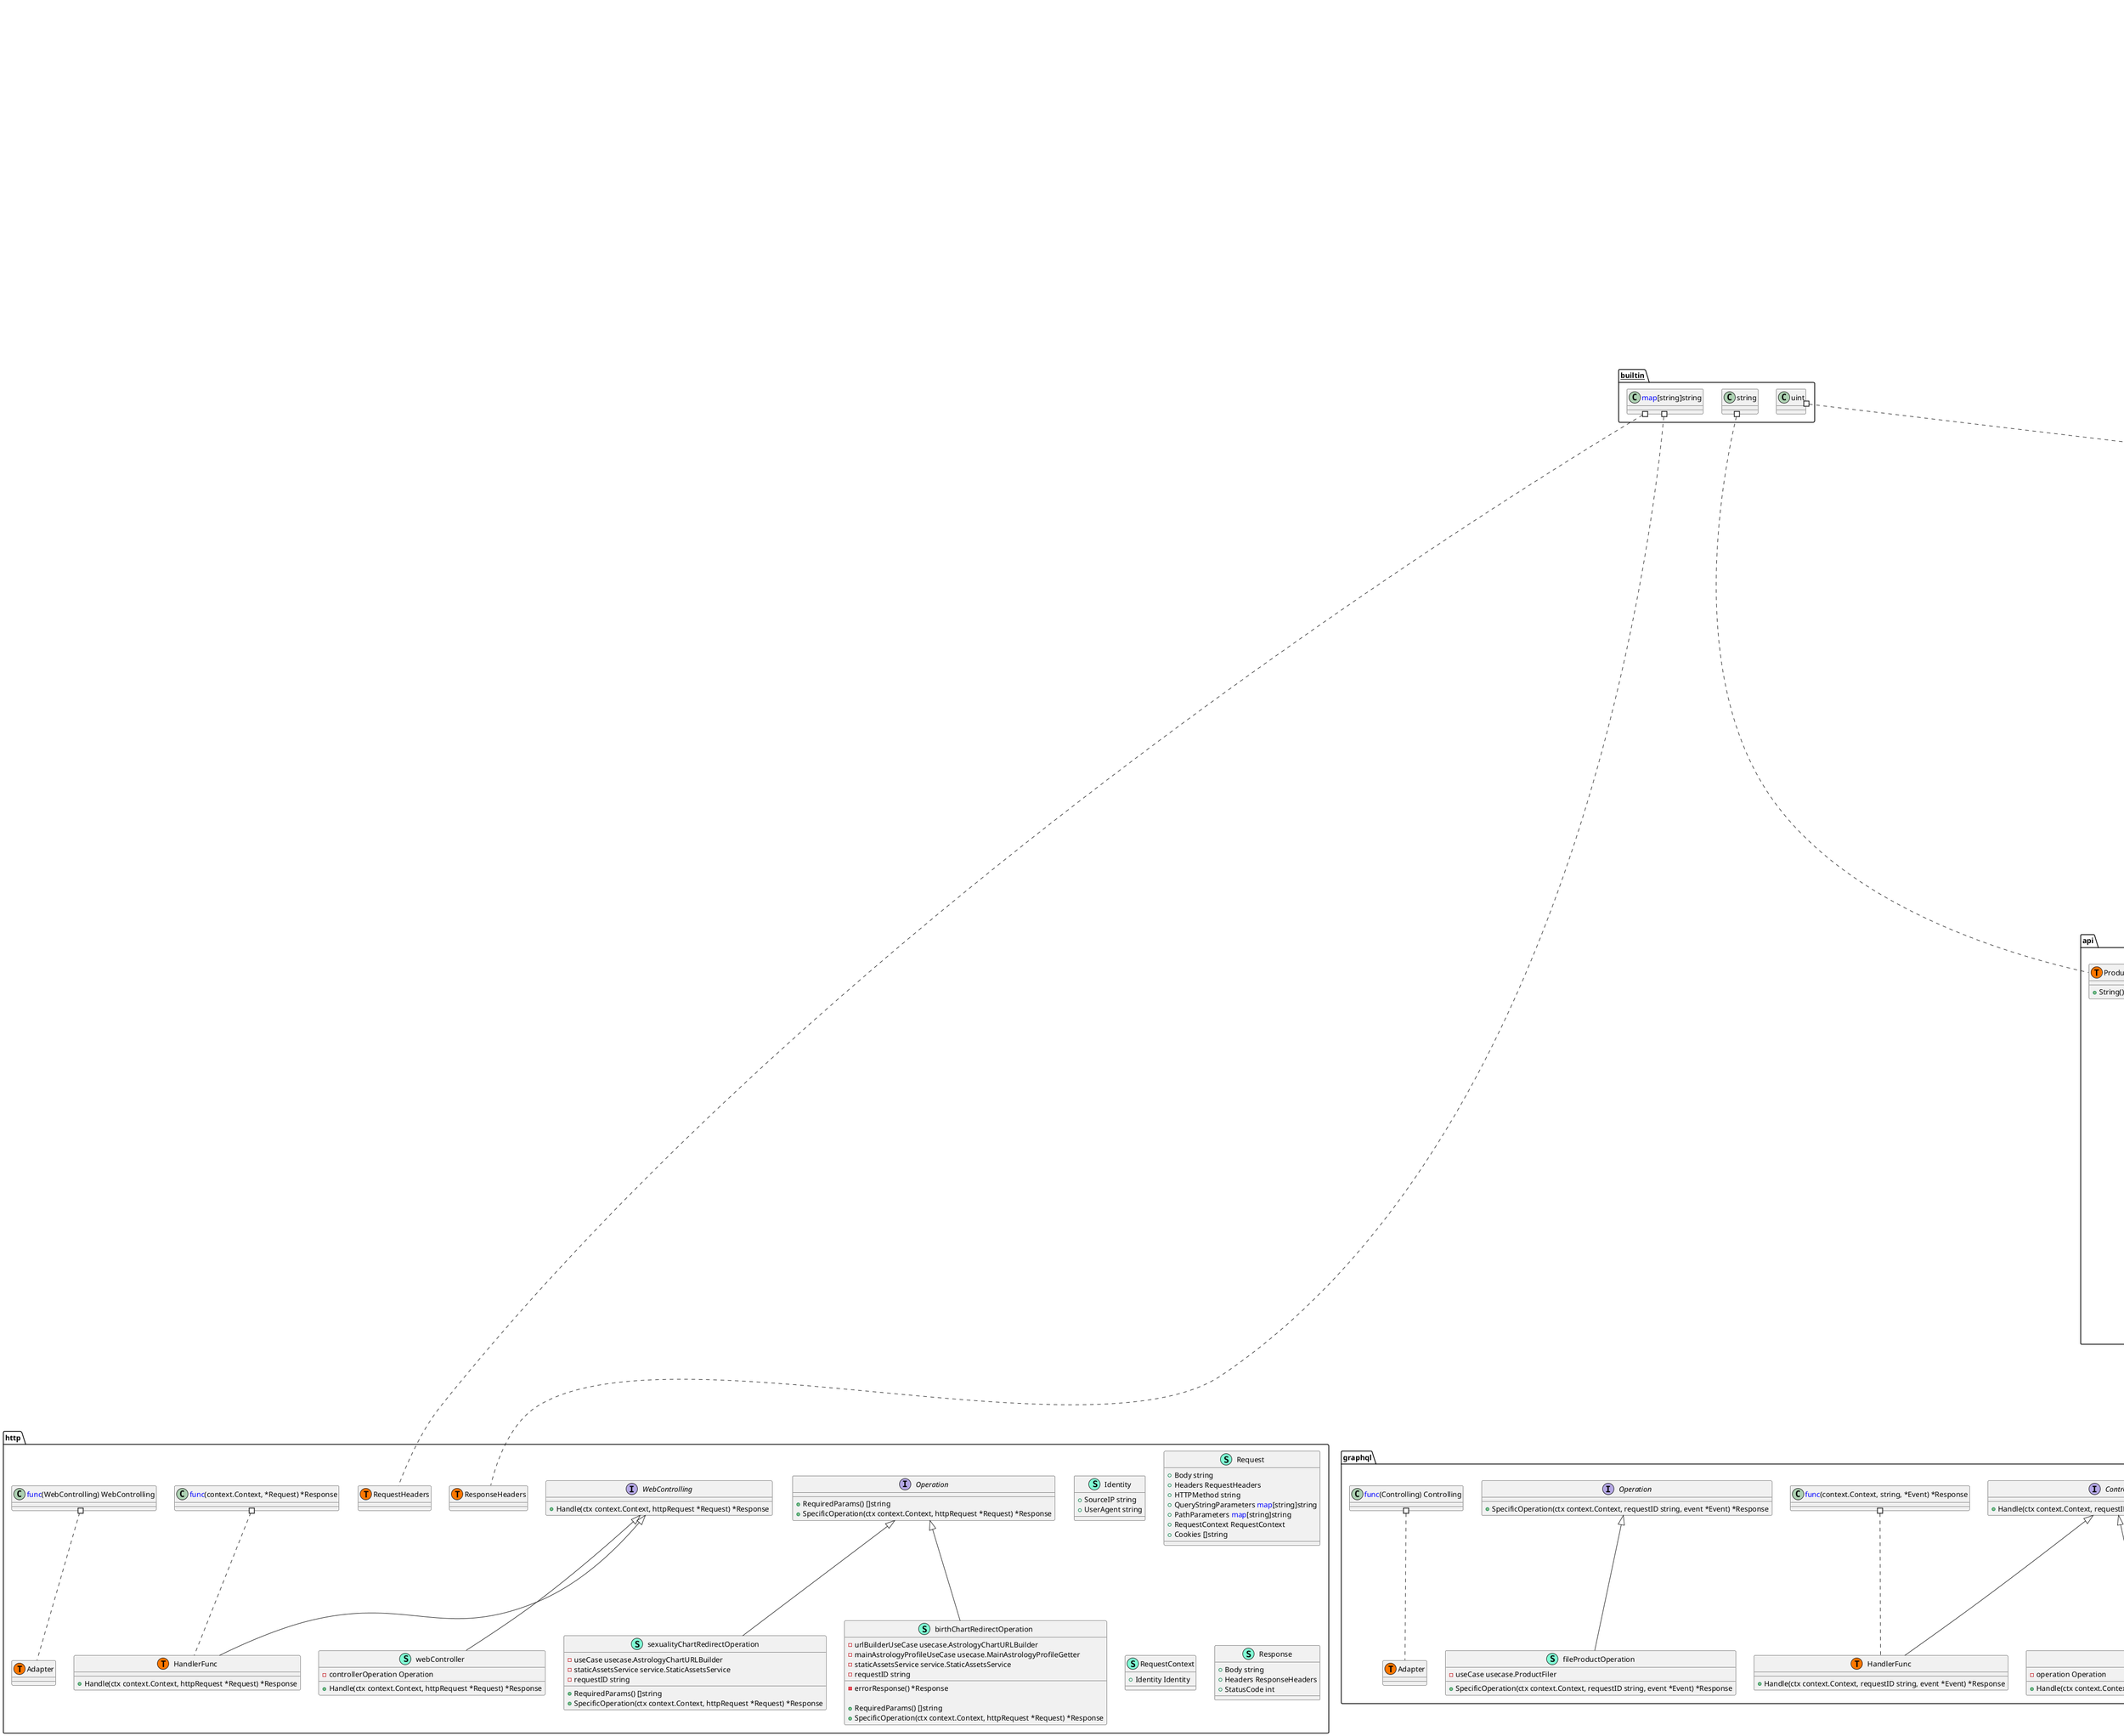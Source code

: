 @startuml
namespace api {
    class Error << (S,Aquamarine) >> {
        + Code *string
        + Message *string

    }
    class Product << (S,Aquamarine) >> {
        + ID uint
        + Name string
        + Abbreviation string

    }
    class ProductAbbreviation << (S,Aquamarine) >> {
        + String() string

    }
    class ProductResponse << (S,Aquamarine) >> {
        + List []Product
        + Error Error

    }
    class UserProduct << (S,Aquamarine) >> {
        + ID uint
        + Name string
        + Abbreviation string
        + CreatedAt time.Time
        + ExpireAt *time.Time
        + EndingAt *time.Time
        + Code string
        + Mini bool

    }
    class UserProductResponse << (S,Aquamarine) >> {
        + List []UserProduct
        + Error Error

    }
    class api.ProductAbbreviation << (T, #FF7700) >>  {
    }
}


namespace caching {
    interface Service  {
        + Get(ctx context.Context, key string) (*string, error)
        + Set(ctx context.Context, key string, value string, ttl time.Duration) error
        + Delete(ctx context.Context, key string) error
        + DeleteMany(ctx context.Context, pattern string) error

    }
}


namespace crosscut {
    interface Config  {
        + UserProductsDBSecretParameter() string
        + UserProductsDBUser() string
        + UserProductsDBName() string
        + UserProductsDBHostReader() string
        + UserProductsDBHostWriter() string
        + UserProductsDBPort() string
        + PortalDBPasswordParameter() string
        + PortalDBUser() string
        + PortalDBName() string
        + PortalDBHostReader() string
        + PortalDBHostWriter() string
        + PortalDBPort() string
        + CypherKeyParameter() string
        + Stage() string
        + RedisEndpoint() string
        + RedisDatabase() int
        + SuggestionsCacheKey(userID uint64) string
        + ExpiredProductsMiniCacheKey(userID uint64) string
        + ExpiredProductsCompleteCacheKey(userID uint64) string
        + EndingProductsMiniCacheKey(userID uint64) string
        + EndingProductsCompleteCacheKey(userID uint64) string
        + UsedProductsCacheKeyTemplate() string
        + UsedProductsMiniCacheKey(userID uint64, profileID uint64, productIDs []uint) string
        + UsedProductsCompleteCacheKey(userID uint64, profileID uint64, productIDs []uint) string
        + LatestProductsCacheKeyTemplate() string
        + LatestProductsCacheKey(userID uint64, limit uint) string
        + AstrologyChartCacheKey(userID uint64, birthDateID string, latitude string, longitude string, productKey string) string
        + ClientTTL() time.Duration
        + ProductResultCacheKey(ID uint64, productType uint8) string
        + EndOfDayTTL() time.Duration
        + SevenDaysTTL() time.Duration

    }
    class Params << (S,Aquamarine) >> {
        + CypherKeyParameter string
        + UserProductsDBHostReader string
        + UserProductsDBHostWriter string
        + UserProductsDBName string
        + UserProductsDBSecretParameter string
        + UserProductsDBPort string
        + UserProductsDBUser string
        + PortalDBHostReader string
        + PortalDBHostWriter string
        + PortalDBName string
        + PortalDBPasswordParameter string
        + PortalDBPort string
        + PortalDBUser string
        + Stage string
        + RedisEndpoint string
        + RedisDatabase string

    }
    class config << (S,Aquamarine) >> {
        - params *Params

        + UserProductsDBSecretParameter() string
        + UserProductsDBUser() string
        + UserProductsDBName() string
        + UserProductsDBHostReader() string
        + UserProductsDBHostWriter() string
        + UserProductsDBPort() string
        + PortalDBPasswordParameter() string
        + PortalDBUser() string
        + PortalDBName() string
        + PortalDBHostReader() string
        + PortalDBHostWriter() string
        + PortalDBPort() string
        + CypherKeyParameter() string
        + Stage() string
        + RedisEndpoint() string
        + RedisDatabase() int
        + SuggestionsCacheKey(userID uint64) string
        + ExpiredProductsMiniCacheKey(userID uint64) string
        + ExpiredProductsCompleteCacheKey(userID uint64) string
        + EndingProductsMiniCacheKey(userID uint64) string
        + EndingProductsCompleteCacheKey(userID uint64) string
        + SevenDaysTTL() time.Duration
        + UsedProductsCacheKeyTemplate() string
        + UsedProductsMiniCacheKey(userID uint64, profileID uint64, productIDs []uint) string
        + UsedProductsCompleteCacheKey(userID uint64, profileID uint64, productIDs []uint) string
        + LatestProductsCacheKeyTemplate() string
        + LatestProductsCacheKey(userID uint64, limit uint) string
        + AstrologyChartCacheKey(userID uint64, birthDateID string, latitude string, longitude string, productKey string) string
        + ClientTTL() time.Duration
        + ProductResultCacheKey(id uint64, productType uint8) string
        + EndOfDayTTL() time.Duration

    }
}

"crosscut.Config" <|-- "crosscut.config"

namespace entity {
    class UserProductRuleTypeComplete << (S,Aquamarine) >> {
        + Type() uint8

    }
    class UserProductRuleTypeMini << (S,Aquamarine) >> {
        + Type() uint8

    }
    interface UserProductRulerType  {
        + Type() uint8

    }
}

"entity.UserProductRulerType" <|-- "entity.UserProductRuleTypeComplete"
"entity.UserProductRulerType" <|-- "entity.UserProductRuleTypeMini"

namespace external {
    class MySQLParams << (S,Aquamarine) >> {
        + Host string
        + Port string
        + User string
        + Password string
        + Database string

    }
    class MySQLPool << (S,Aquamarine) >> {
        - params *MySQLParams

        + GetPool() (*sql.DB, error)

    }
    class PostgresParams << (S,Aquamarine) >> {
        + Host string
        + Port string
        + User string
        + Password string
        + Database string

    }
    class PostgresPool << (S,Aquamarine) >> {
        - params *PostgresParams

        + GetPool() (*sql.DB, error)

    }
    class awsEventBridgeEventService << (S,Aquamarine) >> {
        - client *eventbridge.Client
        - eventBus string

        + NotifyProductFiled(ctx context.Context, userID uint64, code string) error

    }
    class awsLibParametersService << (S,Aquamarine) >> {
        - client *ssm.Client

        + GetParameter(name string, withDecryption bool) (string, error)

    }
    class birthDateIDService << (S,Aquamarine) >> {
        + Parse(birthDateID string) (time.Time, error)
        + Build(birthDateTime time.Time, hasBirthTime bool) (string, error)

    }
    class cypherCryptoService << (S,Aquamarine) >> {
        - cypher cypher.Cypher

        + Encrypt(value string) (string, error)
        + Decrypt(value string) (string, error)

    }
    class logrusLoggingService << (S,Aquamarine) >> {
        - entry *logrus.Entry

        + WithFields(fields logging.Fields) logging.Service
        + WithError(err error) logging.Service
        + Debug(args ...any) 
        + Info(args ...any) 
        + Warn(args ...any) 
        + Error(args ...any) 
        + Fatal(args ...any) 
        + Panic(args ...any) 

    }
    class mySQLAstrologyProfileRepository << (S,Aquamarine) >> {
        - config crosscut.Config
        - dbReader *sql.DB
        - dbWriter *sql.DB

        - getAstrologyProfile(ctx context.Context, userID uint64, profileType uint8) (*usecase.AstrologyProfileDTO, error)

        + GetMainAstrologyProfile(ctx context.Context, userID uint64) (*usecase.AstrologyProfileDTO, error)

    }
    class mySQLAstrologyRepository << (S,Aquamarine) >> {
        - config crosscut.Config
        - dbReader *sql.DB
        - dbWriter *sql.DB

        - getSexualityChart(ctx context.Context, param usecase.AstrologyChartDTO) (usecase.UserProductAllFieldsDTO, error)
        - getBirthChart(ctx context.Context, param usecase.AstrologyChartDTO) (usecase.UserProductAllFieldsDTO, error)
        - getUserProductData(ctx context.Context, query string, param usecase.AstrologyChartDTO) (usecase.UserProductAllFieldsDTO, error)

        + GetChart(ctx context.Context, param usecase.AstrologyChartDTO) (usecase.UserProductAllFieldsDTO, error)

    }
    class mysqlGeneratedProductRepository << (S,Aquamarine) >> {
        - dbReader *sql.DB
        - dbWriter *sql.DB

        + ToFile(ctx context.Context, userID uint64, code string) error
        + FindByCode(ctx context.Context, code string) (*usecase.GeneratedProductDTO, error)

    }
    class postgresUserProductRepository << (S,Aquamarine) >> {
        - config crosscut.Config
        - dbReader *sql.DB
        - dbWriter *sql.DB

        - expiredProducts(ctx context.Context, userID uint64, mini bool) ([]usecase.UserProductDTO, error)
        - endingProducts(ctx context.Context, userID uint64, mini bool) ([]usecase.UserProductDTO, error)
        - usedProducts(ctx context.Context, userID uint64, profileID uint64, productIDs []uint, mini bool) ([]usecase.UserProductDTO, error)

        + UsedProducts(ctx context.Context, userID uint64) ([]uint, error)
        + ExpiredProductsMini(ctx context.Context, userID uint64) ([]usecase.UserProductDTO, error)
        + ExpiredProductsComplete(ctx context.Context, userID uint64) ([]usecase.UserProductDTO, error)
        + EndingProductsMini(ctx context.Context, userID uint64) ([]usecase.UserProductDTO, error)
        + EndingProductsComplete(ctx context.Context, userID uint64) ([]usecase.UserProductDTO, error)
        + UsedProductsMini(ctx context.Context, userID uint64, profileID uint64, productIDs []uint) ([]usecase.UserProductDTO, error)
        + UsedProductsComplete(ctx context.Context, userID uint64, profileID uint64, productIDs []uint) ([]usecase.UserProductDTO, error)
        + LatestProducts(ctx context.Context, userID uint64, limit uint) ([]usecase.UserProductDTO, error)
        + Save(ctx context.Context, product usecase.UserProductAllFieldsDTO) (usecase.UserProductAllFieldsDTO, error)

    }
    class productAdapterService << (S,Aquamarine) >> {
        - mapProduct <font color=blue>map</font>[int]usecase.ProductTranslatedDTO
        - mapAbbreviation <font color=blue>map</font>[string]int

        + FromUserProduct(p usecase.UserProductDTO) usecase.UserProductResultDTO
        + FromID(p uint) usecase.ProductResultDTO
        + FromAbbreviation(a string) usecase.UserProductResultDTO
        + FromEventDetail(d usecase.UserProductEventDetail) usecase.UserProductAllFieldsDTO

    }
    class redisCachingService << (S,Aquamarine) >> {
        - config crosscut.Config
        - client rueidis.Client
        - syncTimeout time.Duration
        - asyncTimeout time.Duration

        + Get(ctx context.Context, key string) (*string, error)
        + Set(ctx context.Context, key string, value string, ttl time.Duration) error
        + Delete(ctx context.Context, key string) error
        + DeleteMany(ctx context.Context, pattern string) error

    }
    class siteIDTranslatorService << (S,Aquamarine) >> {
        - siteMap <font color=blue>map</font>[usecase.SiteID]usecase.SiteDTO

        + Translate(siteID usecase.SiteID) (usecase.SiteDTO, error)

    }
    class staticAssetsService << (S,Aquamarine) >> {
        - basePath string

        + ErrorHTML() (string, error)

    }
    class userDecodingService << (S,Aquamarine) >> {
        - client service.Crypto

        + Decode(ctx context.Context, userCode string) (uint64, uint8, error)

    }
}

"usecase.EventService" <|-- "external.awsEventBridgeEventService"
"service.Parameters" <|-- "external.awsLibParametersService"
"usecase.BirthDateIDService" <|-- "external.birthDateIDService"
"service.Crypto" <|-- "external.cypherCryptoService"
"usecase.AstrologyProfileRepository" <|-- "external.mySQLAstrologyProfileRepository"
"usecase.AstrologyRepository" <|-- "external.mySQLAstrologyRepository"
"usecase.GeneratedProductRepository" <|-- "external.mysqlGeneratedProductRepository"
"usecase.UserProductRepository" <|-- "external.postgresUserProductRepository"
"usecase.ProductAdapterService" <|-- "external.productAdapterService"
"caching.Service" <|-- "external.redisCachingService"
"usecase.SiteIDTranslatorService" <|-- "external.siteIDTranslatorService"
"service.StaticAssetsService" <|-- "external.staticAssetsService"
"service.UserDecoding" <|-- "external.userDecodingService"

namespace factory {
    class secret << (S,Aquamarine) >> {
        + User string
        + Password string

    }
}


namespace graphql {
    interface Controlling  {
        + Handle(ctx context.Context, requestID string, event *Event) *Response

    }
    class Error << (S,Aquamarine) >> {
        + Code string
        + Message string
        + RequestID string

    }
    class Event << (S,Aquamarine) >> {
        + Arguments <font color=blue>map</font>[string]any
        + Identity <font color=blue>map</font>[string]any

    }
    class HandlerFunc << (S,Aquamarine) >> {
        + Handle(ctx context.Context, requestID string, event *Event) *Response

    }
    interface Operation  {
        + SpecificOperation(ctx context.Context, requestID string, event *Event) *Response

    }
    class Response << (S,Aquamarine) >> {
        + Result any
        + Error *Error

    }
    class controller << (S,Aquamarine) >> {
        - operation Operation

        + Handle(ctx context.Context, requestID string, event *Event) *Response

    }
    class fileProductOperation << (S,Aquamarine) >> {
        - useCase usecase.ProductFiler

        + SpecificOperation(ctx context.Context, requestID string, event *Event) *Response

    }
    class graphql.Adapter << (T, #FF7700) >>  {
    }
    class graphql.HandlerFunc << (T, #FF7700) >>  {
    }
    class "<font color=blue>func</font>(context.Context, string, *Event) *Response" as fontcolorbluefuncfontcontextContextstringEventResponse {
        'This class was created so that we can correctly have an alias pointing to this name. Since it contains dots that can break namespaces
    }
}

"graphql.Controlling" <|-- "graphql.HandlerFunc"
"graphql.Controlling" <|-- "graphql.controller"
"graphql.Operation" <|-- "graphql.fileProductOperation"

namespace http {
    class HandlerFunc << (S,Aquamarine) >> {
        + Handle(ctx context.Context, httpRequest *Request) *Response

    }
    class Identity << (S,Aquamarine) >> {
        + SourceIP string
        + UserAgent string

    }
    interface Operation  {
        + RequiredParams() []string
        + SpecificOperation(ctx context.Context, httpRequest *Request) *Response

    }
    class Request << (S,Aquamarine) >> {
        + Body string
        + Headers RequestHeaders
        + HTTPMethod string
        + QueryStringParameters <font color=blue>map</font>[string]string
        + PathParameters <font color=blue>map</font>[string]string
        + RequestContext RequestContext
        + Cookies []string

    }
    class RequestContext << (S,Aquamarine) >> {
        + Identity Identity

    }
    class Response << (S,Aquamarine) >> {
        + Body string
        + Headers ResponseHeaders
        + StatusCode int

    }
    interface WebControlling  {
        + Handle(ctx context.Context, httpRequest *Request) *Response

    }
    class birthChartRedirectOperation << (S,Aquamarine) >> {
        - urlBuilderUseCase usecase.AstrologyChartURLBuilder
        - mainAstrologyProfileUseCase usecase.MainAstrologyProfileGetter
        - staticAssetsService service.StaticAssetsService
        - requestID string

        - errorResponse() *Response

        + RequiredParams() []string
        + SpecificOperation(ctx context.Context, httpRequest *Request) *Response

    }
    class http.Adapter << (T, #FF7700) >>  {
    }
    class http.HandlerFunc << (T, #FF7700) >>  {
    }
    class http.RequestHeaders << (T, #FF7700) >>  {
    }
    class http.ResponseHeaders << (T, #FF7700) >>  {
    }
    class sexualityChartRedirectOperation << (S,Aquamarine) >> {
        - useCase usecase.AstrologyChartURLBuilder
        - staticAssetsService service.StaticAssetsService
        - requestID string

        + RequiredParams() []string
        + SpecificOperation(ctx context.Context, httpRequest *Request) *Response

    }
    class webController << (S,Aquamarine) >> {
        - controllerOperation Operation

        + Handle(ctx context.Context, httpRequest *Request) *Response

    }
    class "<font color=blue>func</font>(context.Context, *Request) *Response" as fontcolorbluefuncfontcontextContextRequestResponse {
        'This class was created so that we can correctly have an alias pointing to this name. Since it contains dots that can break namespaces
    }
}

"http.WebControlling" <|-- "http.HandlerFunc"
"http.Operation" <|-- "http.birthChartRedirectOperation"
"http.Operation" <|-- "http.sexualityChartRedirectOperation"
"http.WebControlling" <|-- "http.webController"

namespace lambda {
    class logData << (S,Aquamarine) >> {
        + Level string
        + Msg string
        + RequestID string
        + Time string
        + Stack string

    }
}


namespace logging {
    interface Service  {
        + WithError(err error) Service
        + WithFields(fields Fields) Service
        + Debug(args ...any) 
        + Info(args ...any) 
        + Warn(args ...any) 
        + Error(args ...any) 
        + Fatal(args ...any) 
        + Panic(args ...any) 

    }
    class logging.Fields << (T, #FF7700) >>  {
    }
}


namespace main {
    class Event << (S,Aquamarine) >> {
        + Identity <font color=blue>struct</font>{<font color=blue>struct</font>{string}}
        + Identity <font color=blue>struct</font>{<font color=blue>struct</font>{string}}
        + Identity <font color=blue>struct</font>{<font color=blue>struct</font>{string}}
        + Identity <font color=blue>struct</font>{<font color=blue>struct</font>{string}}
        + Detail <font color=blue>struct</font>{uint64}
        + Arguments <font color=blue>struct</font>{uint}
        + Identity <font color=blue>struct</font>{<font color=blue>struct</font>{string}}
        + Arguments <font color=blue>struct</font>{uint}
        + Identity <font color=blue>struct</font>{<font color=blue>struct</font>{string}}
        + Arguments <font color=blue>struct</font>{[]api.ProductAbbreviation, uint64}
        + Identity <font color=blue>struct</font>{<font color=blue>struct</font>{string}}
        + Arguments <font color=blue>struct</font>{[]api.ProductAbbreviation, uint64}
        + Identity <font color=blue>struct</font>{<font color=blue>struct</font>{string}}

    }
    class Lambda << (S,Aquamarine) >> {
        - config crosscut.Config
        - userDecodingService service.UserDecoding
        - config crosscut.Config
        - cachingService caching.Service
        - portalDBReader *sql.DB
        - portalDBWriter *sql.DB
        - corsOptions *middleware.CorsOptions
        - userDecodingService service.UserDecoding
        - config crosscut.Config
        - cachingService caching.Service
        - userProductsDBReader *sql.DB
        - userProductsDBWriter *sql.DB
        - config crosscut.Config
        - cachingService caching.Service
        - userProductsDBReader *sql.DB
        - userProductsDBWriter *sql.DB
        - config crosscut.Config
        - cachingService caching.Service
        - userProductsDBReader *sql.DB
        - userProductsDBWriter *sql.DB
        - config crosscut.Config
        - cachingService caching.Service
        - userProductsDBReader *sql.DB
        - userProductsDBWriter *sql.DB
        - config crosscut.Config
        - cachingService caching.Service
        - userProductsDBReader *sql.DB
        - userProductsDBWriter *sql.DB
        - config crosscut.Config
        - cachingService caching.Service
        - userProductsDBReader *sql.DB
        - userProductsDBWriter *sql.DB
        - config crosscut.Config
        - portalDBReader *sql.DB
        - portalDBWriter *sql.DB
        - config crosscut.Config
        - cachingService caching.Service
        - config crosscut.Config
        - cachingService caching.Service
        - userProductsDBReader *sql.DB
        - userProductsDBWriter *sql.DB
        - config crosscut.Config
        - cachingService caching.Service
        - portalDBReader *sql.DB
        - portalDBWriter *sql.DB
        - corsOptions *middleware.CorsOptions
        - userDecodingService service.UserDecoding
        - config crosscut.Config
        - cachingService caching.Service
        - userProductsDBReader *sql.DB
        - userProductsDBWriter *sql.DB
        - config crosscut.Config
        - cachingService caching.Service
        - userProductsDBReader *sql.DB
        - userProductsDBWriter *sql.DB
        - config crosscut.Config
        - cachingService caching.Service
        - userProductsDBReader *sql.DB
        - userProductsDBWriter *sql.DB

        + Handler(ctx context.Context, event events.AppSyncLambdaAuthorizerRequest) (events.AppSyncLambdaAuthorizerResponse, error)
        + Handler(ctx context.Context, request events.APIGatewayV2HTTPRequest) (events.APIGatewayV2HTTPResponse, error)
        + Handler(ctx context.Context, event usecase.EventData) error
        + Handler(ctx context.Context, event usecase.EventData) error
        + Handler(ctx context.Context, event Event) (api.UserProductResponse, error)
        + Handler(ctx context.Context, event Event) (api.UserProductResponse, error)
        + Handler(ctx context.Context, event Event) (api.UserProductResponse, error)
        + Handler(ctx context.Context, event Event) (api.UserProductResponse, error)
        + Handler(ctx context.Context, event *graphql.Event) (*graphql.Response, error)
        + Handler(ctx context.Context, event Event) error
        + Handler(ctx context.Context, event Event) (api.UserProductResponse, error)
        + Handler(ctx context.Context, request events.APIGatewayV2HTTPRequest) (events.APIGatewayV2HTTPResponse, error)
        + Handler(ctx context.Context, event Event) (api.ProductResponse, error)
        + Handler(ctx context.Context, event Event) (api.UserProductResponse, error)
        + Handler(ctx context.Context, event Event) (api.UserProductResponse, error)

    }
}


namespace middleware {
    class CorsOptions << (S,Aquamarine) >> {
        + AllowedOrigins []string
        + AllowedMethods []string
        + AllowedHeaders []string
        + AllowCredentials bool

    }
}


namespace queue {
    class BatchItemFailure << (S,Aquamarine) >> {
        + ItemIdentifier string

    }
    class BatchResponse << (S,Aquamarine) >> {
        + BatchItemFailures []BatchItemFailure

    }
    class Message << (S,Aquamarine) >> {
        + MessageID string
        + Body string

    }
    interface Processing  {
        + Perform(ctx context.Context, message []Message) BatchResponse

    }
}


namespace service {
    interface Crypto  {
        + Encrypt(plainText string) (string, error)
        + Decrypt(cipherText string) (string, error)

    }
    interface Parameters  {
        + GetParameter(name string, withDecryption bool) (string, error)

    }
    interface StaticAssetsService  {
        + ErrorHTML() (string, error)

    }
    interface UserDecoding  {
        + Decode(ctx context.Context, userCode string) (uint64, uint8, error)

    }
}


namespace usecase {
    class AstrologyChartDTO << (S,Aquamarine) >> {
        + ProductName string
        + Latitude string
        + Longitude string
        + UserID uint64
        + BirthDate string

    }
    class AstrologyChartParam << (S,Aquamarine) >> {
        + BirthDateID string
        + Latitude string
        + Longitude string
        + UserID uint64
        + Complement string
        + ChartName string
        + FormatURL string

    }
    interface AstrologyChartURLBuilder  {
        + Perform(ctx context.Context, param AstrologyChartParam) (string, error)

    }
    class AstrologyProfileDTO << (S,Aquamarine) >> {
        + ProfileID uint64
        + BirthDateID string
        + BirthDate string
        + BirthTime string
        + Latitude string
        + Longitude string
        + GMT string
        + ProfileType uint8

    }
    interface AstrologyProfileRepository  {
        + GetMainAstrologyProfile(ctx context.Context, userID uint64) (*AstrologyProfileDTO, error)

    }
    interface AstrologyRepository  {
        + GetChart(ctx context.Context, params AstrologyChartDTO) (UserProductAllFieldsDTO, error)

    }
    interface BirthDateIDService  {
        + Parse(birthDateID string) (time.Time, error)
        + Build(birthDateTime time.Time, hasBirthTime bool) (string, error)

    }
    interface BirthDateService  {
        + Parse(dateTime string, timeZone string) time.Time

    }
    interface CreateUserProduct  {
        + Perform(ctx context.Context, eventData EventData) (UserProductAllFieldsDTO, error)

    }
    interface EndingProductsComplete  {
        + Perform(ctx context.Context, userID uint64) ([]UserProductResultDTO, error)

    }
    interface EndingProductsMini  {
        + Perform(ctx context.Context, userID uint64) ([]UserProductResultDTO, error)

    }
    class EventData << (S,Aquamarine) >> {
        + DetailType string
        + Source string
        + Detail UserProductEventDetail

    }
    interface EventService  {
        + NotifyProductFiled(ctx context.Context, userID uint64, code string) error

    }
    interface ExpiredProductsComplete  {
        + Perform(ctx context.Context, userID uint64) ([]UserProductResultDTO, error)

    }
    interface ExpiredProductsMini  {
        + Perform(ctx context.Context, userID uint64) ([]UserProductResultDTO, error)

    }
    class GeneratedProductDTO << (S,Aquamarine) >> {
        + ID uint64
        + Code string
        + Visible bool
        + Type uint8

    }
    interface GeneratedProductRepository  {
        + ToFile(ctx context.Context, userID uint64, code string) error
        + FindByCode(ctx context.Context, code string) (*GeneratedProductDTO, error)

    }
    interface InvalidateProductsCache  {
        + Perform(ctx context.Context, userID uint64) error

    }
    interface LatestProducts  {
        + Perform(ctx context.Context, userID uint64, limit uint) ([]UserProductResultDTO, error)

    }
    interface MainAstrologyProfileGetter  {
        + Perform(ctx context.Context, userID uint64) (*AstrologyProfileDTO, error)

    }
    interface ProductAdapterService  {
        + FromUserProduct(p UserProductDTO) UserProductResultDTO
        + FromID(p uint) ProductResultDTO
        + FromAbbreviation(a string) UserProductResultDTO
        + FromEventDetail(d UserProductEventDetail) UserProductAllFieldsDTO

    }
    interface ProductFiler  {
        + Perform(ctx context.Context, userID uint64, code string) error

    }
    interface ProductResultCacheInvalidator  {
        + Perform(ctx context.Context, code string) error

    }
    class ProductResultDTO << (S,Aquamarine) >> {
        + ID uint

    }
    interface ProductSuggestions  {
        + Perform(ctx context.Context, userID uint64, limit uint) ([]ProductResultDTO, error)

    }
    class ProductTranslatedDTO << (S,Aquamarine) >> {
        + Name string
        + Abbreviation string

    }
    class SiteDTO << (S,Aquamarine) >> {
        + SiteID SiteID
        + Domain string

    }
    interface SiteIDTranslatorService  {
        + Translate(siteID SiteID) (SiteDTO, error)

    }
    interface UsedProductsComplete  {
        + Perform(ctx context.Context, userID uint64, profileID uint64, productIDs []uint) ([]UserProductResultDTO, error)

    }
    interface UsedProductsMini  {
        + Perform(ctx context.Context, userID uint64, profileID uint64, productIDs []uint) ([]UserProductResultDTO, error)

    }
    class UserProductAllFieldsDTO << (S,Aquamarine) >> {
        + Code string
        + CreatedAt time.Time
        + EndingAt *time.Time
        + ExpireAt *time.Time
        + Extra <font color=blue>map</font>[string]<font color=blue>interface</font>{}
        + ID uint
        + MainProfile bool
        + Mini bool
        + ProductID uint
        + ProfileID *uint64
        + ProfileName string
        + SiteID uint
        + Status uint8
        + UserID uint64
        + Visible bool

    }
    class UserProductDTO << (S,Aquamarine) >> {
        + ID uint
        + Code string
        + CreatedAt time.Time
        + ExpireAt *time.Time
        + EndingAt *time.Time
        + Mini bool

    }
    class UserProductEventDetail << (S,Aquamarine) >> {
        + ProductCode string
        + ProductCreatedAt string
        + EndingAt string
        + ExpireAt string
        + Extra <font color=blue>map</font>[string]<font color=blue>interface</font>{}
        + ID uint
        + MainProfile bool
        + Mini bool
        + ProductID uint
        + ProfileID *uint64
        + ProfileName string
        + SiteID uint
        + ProductStatus uint8
        + Type uint8
        + UserID uint64
        + Visible bool

    }
    interface UserProductRepository  {
        + EndingProductsComplete(ctx context.Context, userID uint64) ([]UserProductDTO, error)
        + EndingProductsMini(ctx context.Context, userID uint64) ([]UserProductDTO, error)
        + ExpiredProductsComplete(ctx context.Context, userID uint64) ([]UserProductDTO, error)
        + ExpiredProductsMini(ctx context.Context, userID uint64) ([]UserProductDTO, error)
        + LatestProducts(ctx context.Context, userID uint64, limit uint) ([]UserProductDTO, error)
        + UsedProducts(ctx context.Context, userID uint64) ([]uint, error)
        + UsedProductsComplete(ctx context.Context, userID uint64, profileID uint64, productIDs []uint) ([]UserProductDTO, error)
        + UsedProductsMini(ctx context.Context, userID uint64, profileID uint64, productIDs []uint) ([]UserProductDTO, error)
        + Save(ctx context.Context, product UserProductAllFieldsDTO) (UserProductAllFieldsDTO, error)

    }
    class UserProductResultDTO << (S,Aquamarine) >> {
    }
    interface UserProductRuler  {
        + Execute(ctx context.Context, event EventData) (UserProductEventDetail, error)

    }
    class astrologyChartURLBuilder << (S,Aquamarine) >> {
        - config crosscut.Config
        - loggingService logging.Service
        - cachingService caching.Service
        - astrologyRepository AstrologyRepository
        - birthDateIDService BirthDateIDService
        - siteIDTranslatorService SiteIDTranslatorService

        + Perform(ctx context.Context, params AstrologyChartParam) (string, error)

    }
    class createUserProduct << (S,Aquamarine) >> {
        - loggingService logging.Service
        - userProductRepository UserProductRepository
        - userProductRuler UserProductRuler
        - adaptProductService ProductAdapterService

        + Perform(ctx context.Context, eventData EventData) (UserProductAllFieldsDTO, error)

    }
    class endingProductsComplete << (S,Aquamarine) >> {
        - config crosscut.Config
        - loggingService logging.Service
        - cachingService caching.Service
        - userProductRepository UserProductRepository
        - translateProductService ProductAdapterService

        - fetchEndingProductsComplete(ctx context.Context, userID uint64) ([]UserProductDTO, error)
        - fetchEndingProductsCompleteFromCache(ctx context.Context, userID uint64) ([]UserProductDTO, error)
        - setEndingProductsCompleteToCache(ctx context.Context, userID uint64, products []UserProductDTO) error

        + Perform(ctx context.Context, userID uint64) ([]UserProductResultDTO, error)

    }
    class endingProductsMini << (S,Aquamarine) >> {
        - config crosscut.Config
        - loggingService logging.Service
        - cachingService caching.Service
        - userProductRepository UserProductRepository
        - translateProductService ProductAdapterService

        - fetchEndingProductsMini(ctx context.Context, userID uint64) ([]UserProductDTO, error)
        - fetchEndingProductsMiniFromCache(ctx context.Context, userID uint64) ([]UserProductDTO, error)
        - setEndingProductsMiniToCache(ctx context.Context, userID uint64, products []UserProductDTO) error

        + Perform(ctx context.Context, userID uint64) ([]UserProductResultDTO, error)

    }
    class expiredProductsComplete << (S,Aquamarine) >> {
        - config crosscut.Config
        - loggingService logging.Service
        - cachingService caching.Service
        - userProductRepository UserProductRepository
        - translateProductService ProductAdapterService

        - fetchExpiredProductsComplete(ctx context.Context, userID uint64) ([]UserProductDTO, error)
        - fetchExpiredProductsCompleteFromCache(ctx context.Context, userID uint64) ([]UserProductDTO, error)
        - setExpiredProductsCompleteToCache(ctx context.Context, userID uint64, products []UserProductDTO) error

        + Perform(ctx context.Context, userID uint64) ([]UserProductResultDTO, error)

    }
    class expiredProductsMini << (S,Aquamarine) >> {
        - config crosscut.Config
        - loggingService logging.Service
        - cachingService caching.Service
        - userProductRepository UserProductRepository
        - translateProductService ProductAdapterService

        - fetchExpiredProductsMini(ctx context.Context, userID uint64) ([]UserProductDTO, error)
        - fetchExpiredProductsMiniFromCache(ctx context.Context, userID uint64) ([]UserProductDTO, error)
        - setExpiredProductsMiniToCache(ctx context.Context, userID uint64, products []UserProductDTO) error

        + Perform(ctx context.Context, userID uint64) ([]UserProductResultDTO, error)

    }
    class invalidateProductsCache << (S,Aquamarine) >> {
        - config crosscut.Config
        - loggingService logging.Service
        - cachingService caching.Service

        + Perform(ctx context.Context, userID uint64) error

    }
    class latestProducts << (S,Aquamarine) >> {
        - config crosscut.Config
        - loggingService logging.Service
        - cachingService caching.Service
        - userProductRepository UserProductRepository
        - productAdapterService ProductAdapterService

        - fetch(ctx context.Context, userID uint64, limit uint) ([]UserProductDTO, error)
        - fetchFromCache(ctx context.Context, userID uint64, limit uint) []UserProductDTO
        - setCache(ctx context.Context, userID uint64, limit uint, products []UserProductDTO) 

        + Perform(ctx context.Context, userID uint64, limit uint) ([]UserProductResultDTO, error)

    }
    class mainAstrologyProfileGetter << (S,Aquamarine) >> {
        - loggingService logging.Service
        - repository AstrologyProfileRepository
        - dateParser BirthDateService
        - birthDateIDService BirthDateIDService

        + Perform(ctx context.Context, userID uint64) (*AstrologyProfileDTO, error)

    }
    class productFiler << (S,Aquamarine) >> {
        - loggingService logging.Service
        - repository GeneratedProductRepository
        - eventService EventService

        + Perform(ctx context.Context, userID uint64, code string) error

    }
    class productResultCacheInvalidator << (S,Aquamarine) >> {
        - config crosscut.Config
        - loggingService logging.Service
        - cachingService caching.Service
        - repository GeneratedProductRepository

        + Perform(ctx context.Context, code string) error

    }
    class productSuggestions << (S,Aquamarine) >> {
        - config crosscut.Config
        - loggingService logging.Service
        - cachingService caching.Service
        - userProductRepository UserProductRepository
        - productAdapterService ProductAdapterService

        - fetchSuggestions(ctx context.Context, userID uint64) ([]uint, error)
        - adaptProducts(products []uint) []ProductResultDTO
        - fetchSuggestionsFromCache(ctx context.Context, userID uint64) ([]uint, error)
        - setSuggestionsToCache(ctx context.Context, userID uint64, suggestions []uint) error

        + Perform(ctx context.Context, userID uint64, limit uint) ([]ProductResultDTO, error)

    }
    class rfc3339BirthDateService << (S,Aquamarine) >> {
        + Parse(dateTime string, timeZone string) time.Time

    }
    class usecase.SiteID << (T, #FF7700) >>  {
    }
    class usedProductsComplete << (S,Aquamarine) >> {
        - config crosscut.Config
        - loggingService logging.Service
        - cachingService caching.Service
        - userProductRepository UserProductRepository
        - productAdapterService ProductAdapterService

        - fetchUsedProductsComplete(ctx context.Context, userID uint64, profileID uint64, productIDs []uint) ([]UserProductDTO, error)
        - fetchUsedProductsCompleteFromCache(ctx context.Context, userID uint64, profileID uint64, productIDs []uint) ([]UserProductDTO, error)
        - setUsedProductsCompleteToCache(ctx context.Context, userID uint64, profileID uint64, productIDs []uint, products []UserProductDTO) error

        + Perform(ctx context.Context, userID uint64, profileID uint64, productIDs []uint) ([]UserProductResultDTO, error)

    }
    class usedProductsMini << (S,Aquamarine) >> {
        - config crosscut.Config
        - loggingService logging.Service
        - cachingService caching.Service
        - userProductRepository UserProductRepository
        - productAdapterService ProductAdapterService

        - fetchUsedProductsMini(ctx context.Context, userID uint64, profileID uint64, productIDs []uint) ([]UserProductDTO, error)
        - fetchUsedProductsMiniFromCache(ctx context.Context, userID uint64, profileID uint64, productIDs []uint) ([]UserProductDTO, error)
        - setUsedProductsMiniToCache(ctx context.Context, userID uint64, profileID uint64, productIDs []uint, products []UserProductDTO) error

        + Perform(ctx context.Context, userID uint64, profileID uint64, productIDs []uint) ([]UserProductResultDTO, error)

    }
    class userProductRuler << (S,Aquamarine) >> {
        - rulerType entity.UserProductRulerType

        + Execute(ctx context.Context, event EventData) (UserProductEventDetail, error)

    }
}
"usecase.ProductTranslatedDTO" *-- "usecase.ProductResultDTO"
"usecase.ProductTranslatedDTO" *-- "usecase.UserProductResultDTO"
"usecase.UserProductDTO" *-- "usecase.UserProductResultDTO"

"usecase.AstrologyChartURLBuilder" <|-- "usecase.astrologyChartURLBuilder"
"usecase.CreateUserProduct" <|-- "usecase.createUserProduct"
"usecase.EndingProductsComplete" <|-- "usecase.endingProductsComplete"
"usecase.EndingProductsMini" <|-- "usecase.endingProductsComplete"
"usecase.ExpiredProductsComplete" <|-- "usecase.endingProductsComplete"
"usecase.ExpiredProductsMini" <|-- "usecase.endingProductsComplete"
"usecase.EndingProductsComplete" <|-- "usecase.endingProductsMini"
"usecase.EndingProductsMini" <|-- "usecase.endingProductsMini"
"usecase.ExpiredProductsComplete" <|-- "usecase.endingProductsMini"
"usecase.ExpiredProductsMini" <|-- "usecase.endingProductsMini"
"usecase.EndingProductsComplete" <|-- "usecase.expiredProductsComplete"
"usecase.EndingProductsMini" <|-- "usecase.expiredProductsComplete"
"usecase.ExpiredProductsComplete" <|-- "usecase.expiredProductsComplete"
"usecase.ExpiredProductsMini" <|-- "usecase.expiredProductsComplete"
"usecase.EndingProductsComplete" <|-- "usecase.expiredProductsMini"
"usecase.EndingProductsMini" <|-- "usecase.expiredProductsMini"
"usecase.ExpiredProductsComplete" <|-- "usecase.expiredProductsMini"
"usecase.ExpiredProductsMini" <|-- "usecase.expiredProductsMini"
"usecase.InvalidateProductsCache" <|-- "usecase.invalidateProductsCache"
"usecase.LatestProducts" <|-- "usecase.latestProducts"
"usecase.MainAstrologyProfileGetter" <|-- "usecase.mainAstrologyProfileGetter"
"usecase.ProductFiler" <|-- "usecase.productFiler"
"usecase.ProductResultCacheInvalidator" <|-- "usecase.productResultCacheInvalidator"
"usecase.ProductSuggestions" <|-- "usecase.productSuggestions"
"usecase.BirthDateService" <|-- "usecase.rfc3339BirthDateService"
"usecase.UsedProductsComplete" <|-- "usecase.usedProductsComplete"
"usecase.UsedProductsMini" <|-- "usecase.usedProductsComplete"
"usecase.UsedProductsComplete" <|-- "usecase.usedProductsMini"
"usecase.UsedProductsMini" <|-- "usecase.usedProductsMini"
"usecase.UserProductRuler" <|-- "usecase.userProductRuler"

"__builtin__.<font color=blue>map</font>[string]string" #.. "http.RequestHeaders"
"__builtin__.<font color=blue>map</font>[string]string" #.. "http.ResponseHeaders"
"__builtin__.string" #.. "api.ProductAbbreviation"
"__builtin__.uint" #.. "usecase.SiteID"
"graphql.<font color=blue>func</font>(Controlling) Controlling" #.. "graphql.Adapter"
"graphql.fontcolorbluefuncfontcontextContextstringEventResponse" #.. "graphql.HandlerFunc"
"http.<font color=blue>func</font>(WebControlling) WebControlling" #.. "http.Adapter"
"http.fontcolorbluefuncfontcontextContextRequestResponse" #.. "http.HandlerFunc"
"logging.<font color=blue>map</font>[string]any" #.. "logging.Fields"
@enduml
